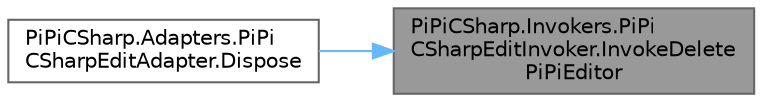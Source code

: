 digraph "PiPiCSharp.Invokers.PiPiCSharpEditInvoker.InvokeDeletePiPiEditor"
{
 // LATEX_PDF_SIZE
  bgcolor="transparent";
  edge [fontname=Helvetica,fontsize=10,labelfontname=Helvetica,labelfontsize=10];
  node [fontname=Helvetica,fontsize=10,shape=box,height=0.2,width=0.4];
  rankdir="RL";
  Node1 [id="Node000001",label="PiPiCSharp.Invokers.PiPi\lCSharpEditInvoker.InvokeDelete\lPiPiEditor",height=0.2,width=0.4,color="gray40", fillcolor="grey60", style="filled", fontcolor="black",tooltip="Invoke PiPiEditWrapper DeletePiPiEditor."];
  Node1 -> Node2 [id="edge1_Node000001_Node000002",dir="back",color="steelblue1",style="solid",tooltip=" "];
  Node2 [id="Node000002",label="PiPiCSharp.Adapters.PiPi\lCSharpEditAdapter.Dispose",height=0.2,width=0.4,color="grey40", fillcolor="white", style="filled",URL="$class_pi_pi_c_sharp_1_1_adapters_1_1_pi_pi_c_sharp_edit_adapter.html#a44d8f80c7706d4e49f5e9f80b7ab6f50",tooltip="Invoke inner dispose."];
}
